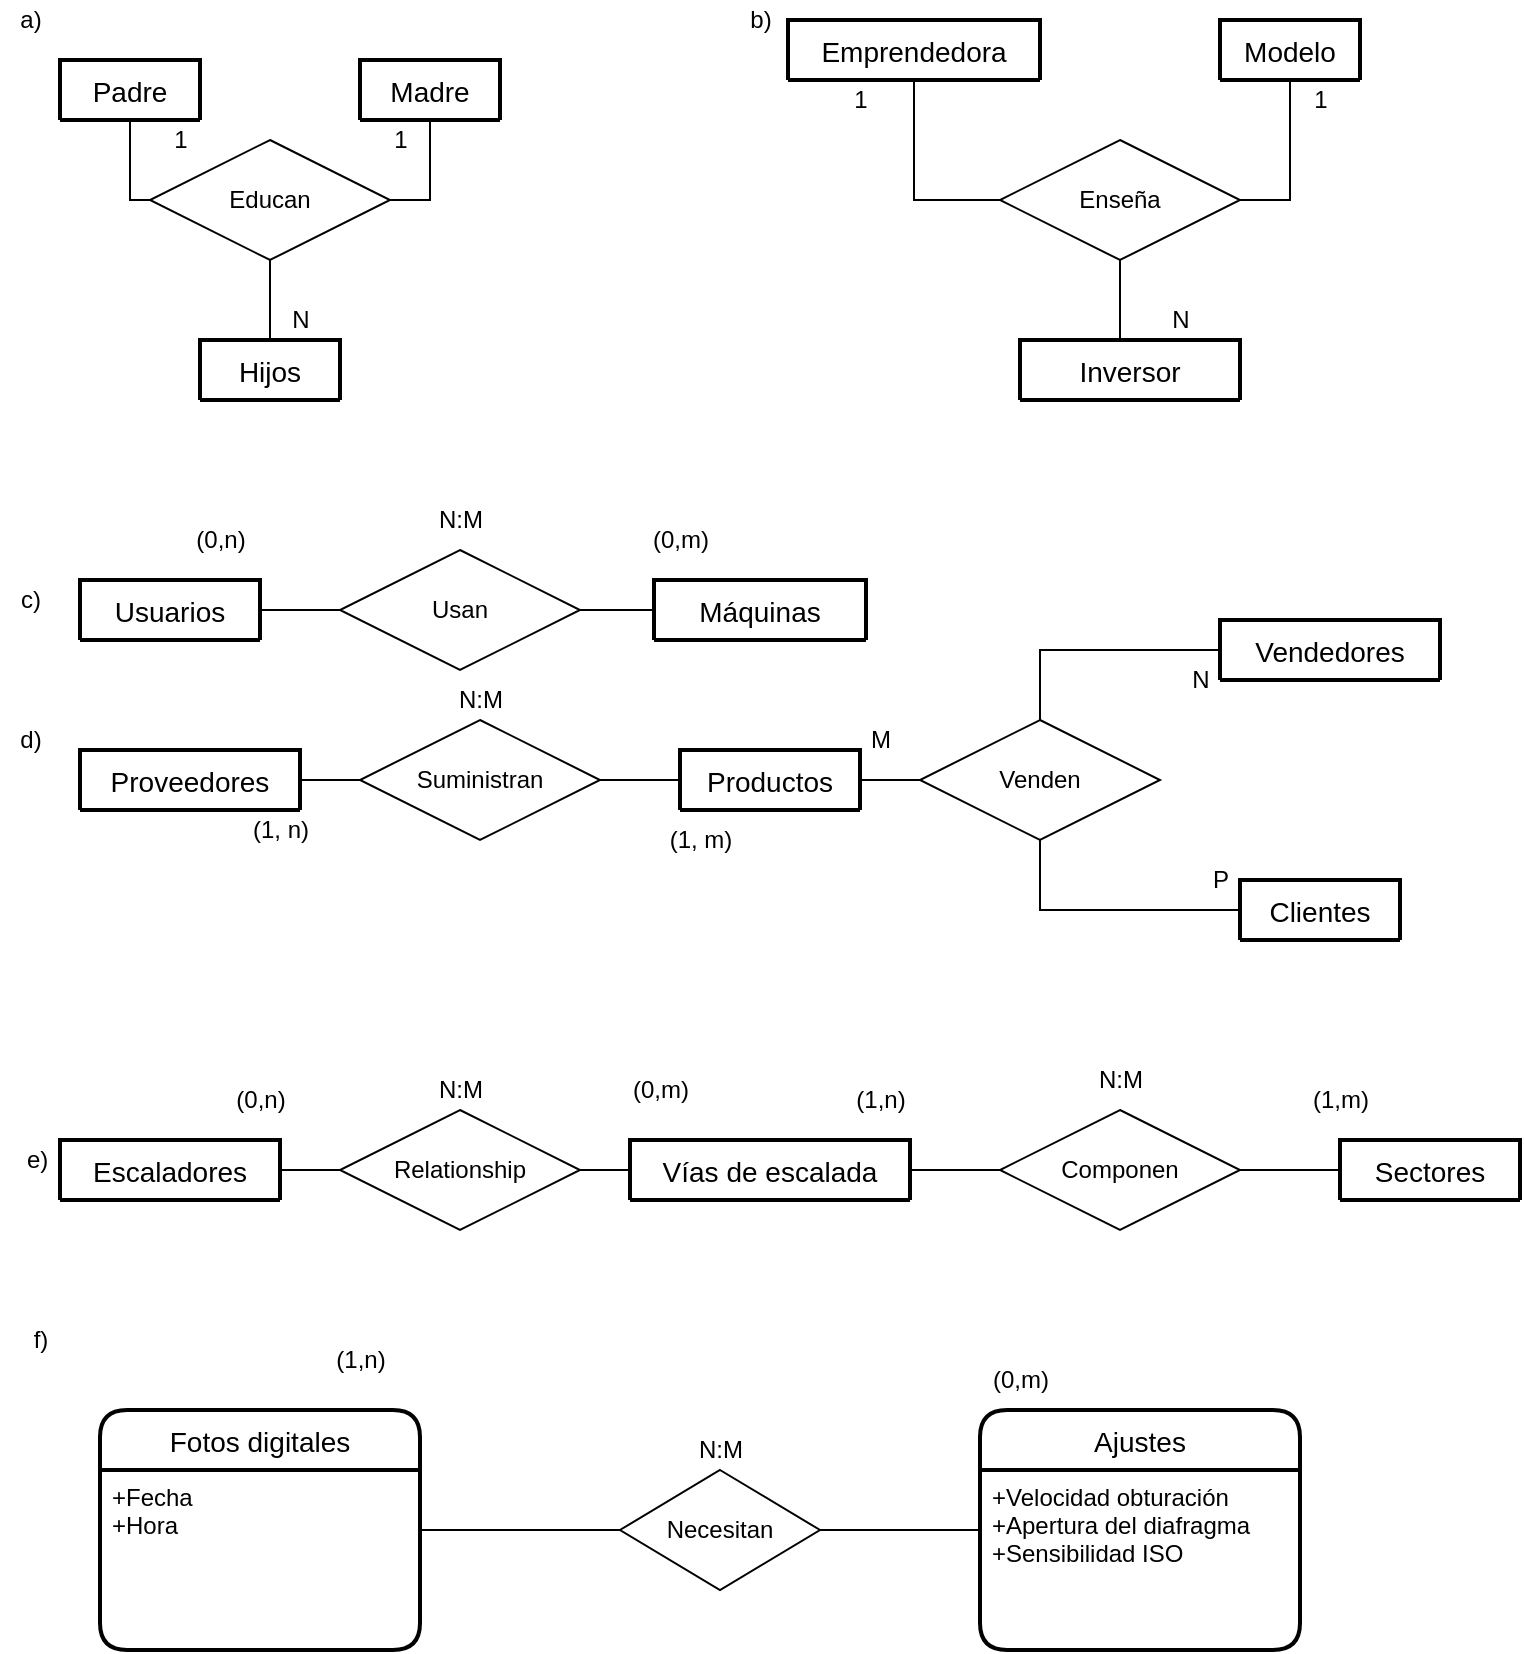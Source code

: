 <mxfile>
    <diagram id="UMKm5e0-yY9ceOKCjMhp" name="Page-1">
        <mxGraphModel dx="882" dy="830" grid="1" gridSize="10" guides="1" tooltips="1" connect="1" arrows="1" fold="1" page="1" pageScale="1" pageWidth="827" pageHeight="1169" math="0" shadow="0">
            <root>
                <mxCell id="0"/>
                <mxCell id="1" parent="0"/>
                <mxCell id="11" style="edgeStyle=orthogonalEdgeStyle;rounded=0;orthogonalLoop=1;jettySize=auto;html=1;exitX=0.5;exitY=1;exitDx=0;exitDy=0;entryX=0;entryY=0.5;entryDx=0;entryDy=0;endArrow=none;endFill=0;" parent="1" source="2" target="10" edge="1">
                    <mxGeometry relative="1" as="geometry">
                        <Array as="points">
                            <mxPoint x="85" y="130"/>
                        </Array>
                    </mxGeometry>
                </mxCell>
                <mxCell id="2" value="Padre" style="swimlane;childLayout=stackLayout;horizontal=1;startSize=30;horizontalStack=0;rounded=1;fontSize=14;fontStyle=0;strokeWidth=2;resizeParent=0;resizeLast=1;shadow=0;dashed=0;align=center;" parent="1" vertex="1" collapsed="1">
                    <mxGeometry x="50" y="60" width="70" height="30" as="geometry">
                        <mxRectangle x="310" y="260" width="160" height="120" as="alternateBounds"/>
                    </mxGeometry>
                </mxCell>
                <mxCell id="3" value="+Attribute1&#10;+Attribute2&#10;+Attribute3" style="align=left;strokeColor=none;fillColor=none;spacingLeft=4;fontSize=12;verticalAlign=top;resizable=0;rotatable=0;part=1;" parent="2" vertex="1">
                    <mxGeometry y="30" width="70" as="geometry"/>
                </mxCell>
                <mxCell id="4" value="a)" style="text;html=1;align=center;verticalAlign=middle;resizable=0;points=[];autosize=1;strokeColor=none;" parent="1" vertex="1">
                    <mxGeometry x="20" y="30" width="30" height="20" as="geometry"/>
                </mxCell>
                <mxCell id="12" style="edgeStyle=orthogonalEdgeStyle;rounded=0;orthogonalLoop=1;jettySize=auto;html=1;exitX=0.5;exitY=1;exitDx=0;exitDy=0;entryX=1;entryY=0.5;entryDx=0;entryDy=0;endArrow=none;endFill=0;" parent="1" source="5" target="10" edge="1">
                    <mxGeometry relative="1" as="geometry"/>
                </mxCell>
                <mxCell id="5" value="Madre" style="swimlane;childLayout=stackLayout;horizontal=1;startSize=30;horizontalStack=0;rounded=1;fontSize=14;fontStyle=0;strokeWidth=2;resizeParent=0;resizeLast=1;shadow=0;dashed=0;align=center;" parent="1" vertex="1" collapsed="1">
                    <mxGeometry x="200" y="60" width="70" height="30" as="geometry">
                        <mxRectangle x="310" y="260" width="160" height="120" as="alternateBounds"/>
                    </mxGeometry>
                </mxCell>
                <mxCell id="6" value="+Attribute1&#10;+Attribute2&#10;+Attribute3" style="align=left;strokeColor=none;fillColor=none;spacingLeft=4;fontSize=12;verticalAlign=top;resizable=0;rotatable=0;part=1;" parent="5" vertex="1">
                    <mxGeometry y="30" width="70" as="geometry"/>
                </mxCell>
                <mxCell id="8" value="Hijos" style="swimlane;childLayout=stackLayout;horizontal=1;startSize=30;horizontalStack=0;rounded=1;fontSize=14;fontStyle=0;strokeWidth=2;resizeParent=0;resizeLast=1;shadow=0;dashed=0;align=center;" parent="1" vertex="1" collapsed="1">
                    <mxGeometry x="120" y="200" width="70" height="30" as="geometry">
                        <mxRectangle x="310" y="260" width="160" height="120" as="alternateBounds"/>
                    </mxGeometry>
                </mxCell>
                <mxCell id="9" value="+Attribute1&#10;+Attribute2&#10;+Attribute3" style="align=left;strokeColor=none;fillColor=none;spacingLeft=4;fontSize=12;verticalAlign=top;resizable=0;rotatable=0;part=1;" parent="8" vertex="1">
                    <mxGeometry y="30" width="70" as="geometry"/>
                </mxCell>
                <mxCell id="13" style="edgeStyle=orthogonalEdgeStyle;rounded=0;orthogonalLoop=1;jettySize=auto;html=1;exitX=0.5;exitY=1;exitDx=0;exitDy=0;entryX=0.5;entryY=0;entryDx=0;entryDy=0;endArrow=none;endFill=0;" parent="1" source="10" target="8" edge="1">
                    <mxGeometry relative="1" as="geometry"/>
                </mxCell>
                <mxCell id="10" value="Educan" style="shape=rhombus;perimeter=rhombusPerimeter;whiteSpace=wrap;html=1;align=center;" parent="1" vertex="1">
                    <mxGeometry x="95" y="100" width="120" height="60" as="geometry"/>
                </mxCell>
                <mxCell id="14" value="1" style="text;html=1;align=center;verticalAlign=middle;resizable=0;points=[];autosize=1;strokeColor=none;" parent="1" vertex="1">
                    <mxGeometry x="100" y="90" width="20" height="20" as="geometry"/>
                </mxCell>
                <mxCell id="15" value="1" style="text;html=1;align=center;verticalAlign=middle;resizable=0;points=[];autosize=1;strokeColor=none;" parent="1" vertex="1">
                    <mxGeometry x="210" y="90" width="20" height="20" as="geometry"/>
                </mxCell>
                <mxCell id="16" value="N" style="text;html=1;align=center;verticalAlign=middle;resizable=0;points=[];autosize=1;strokeColor=none;" parent="1" vertex="1">
                    <mxGeometry x="160" y="180" width="20" height="20" as="geometry"/>
                </mxCell>
                <mxCell id="17" value="b)" style="text;html=1;align=center;verticalAlign=middle;resizable=0;points=[];autosize=1;strokeColor=none;" parent="1" vertex="1">
                    <mxGeometry x="385" y="30" width="30" height="20" as="geometry"/>
                </mxCell>
                <mxCell id="26" style="edgeStyle=orthogonalEdgeStyle;rounded=0;orthogonalLoop=1;jettySize=auto;html=1;exitX=0.5;exitY=1;exitDx=0;exitDy=0;entryX=0;entryY=0.5;entryDx=0;entryDy=0;endArrow=none;endFill=0;" parent="1" source="19" target="25" edge="1">
                    <mxGeometry relative="1" as="geometry"/>
                </mxCell>
                <mxCell id="19" value="Emprendedora" style="swimlane;childLayout=stackLayout;horizontal=1;startSize=30;horizontalStack=0;rounded=1;fontSize=14;fontStyle=0;strokeWidth=2;resizeParent=0;resizeLast=1;shadow=0;dashed=0;align=center;" parent="1" vertex="1" collapsed="1">
                    <mxGeometry x="414" y="40" width="126" height="30" as="geometry">
                        <mxRectangle x="414" y="40" width="160" height="120" as="alternateBounds"/>
                    </mxGeometry>
                </mxCell>
                <mxCell id="20" value="+Attribute1&#10;+Attribute2&#10;+Attribute3" style="align=left;strokeColor=none;fillColor=none;spacingLeft=4;fontSize=12;verticalAlign=top;resizable=0;rotatable=0;part=1;" parent="19" vertex="1">
                    <mxGeometry y="30" width="126" as="geometry"/>
                </mxCell>
                <mxCell id="27" style="edgeStyle=orthogonalEdgeStyle;rounded=0;orthogonalLoop=1;jettySize=auto;html=1;exitX=0.5;exitY=1;exitDx=0;exitDy=0;entryX=1;entryY=0.5;entryDx=0;entryDy=0;endArrow=none;endFill=0;" parent="1" source="21" target="25" edge="1">
                    <mxGeometry relative="1" as="geometry"/>
                </mxCell>
                <mxCell id="21" value="Modelo" style="swimlane;childLayout=stackLayout;horizontal=1;startSize=30;horizontalStack=0;rounded=1;fontSize=14;fontStyle=0;strokeWidth=2;resizeParent=0;resizeLast=1;shadow=0;dashed=0;align=center;" parent="1" vertex="1" collapsed="1">
                    <mxGeometry x="630" y="40" width="70" height="30" as="geometry">
                        <mxRectangle x="310" y="260" width="160" height="120" as="alternateBounds"/>
                    </mxGeometry>
                </mxCell>
                <mxCell id="22" value="+Attribute1&#10;+Attribute2&#10;+Attribute3" style="align=left;strokeColor=none;fillColor=none;spacingLeft=4;fontSize=12;verticalAlign=top;resizable=0;rotatable=0;part=1;" parent="21" vertex="1">
                    <mxGeometry y="30" width="70" as="geometry"/>
                </mxCell>
                <mxCell id="23" value="Inversor" style="swimlane;childLayout=stackLayout;horizontal=1;startSize=30;horizontalStack=0;rounded=1;fontSize=14;fontStyle=0;strokeWidth=2;resizeParent=0;resizeLast=1;shadow=0;dashed=0;align=center;" parent="1" vertex="1" collapsed="1">
                    <mxGeometry x="530" y="200" width="110" height="30" as="geometry">
                        <mxRectangle x="490" y="150" width="160" height="120" as="alternateBounds"/>
                    </mxGeometry>
                </mxCell>
                <mxCell id="24" value="+Attribute1&#10;+Attribute2&#10;+Attribute3" style="align=left;strokeColor=none;fillColor=none;spacingLeft=4;fontSize=12;verticalAlign=top;resizable=0;rotatable=0;part=1;" parent="23" vertex="1">
                    <mxGeometry y="30" width="110" as="geometry"/>
                </mxCell>
                <mxCell id="28" style="edgeStyle=orthogonalEdgeStyle;rounded=0;orthogonalLoop=1;jettySize=auto;html=1;exitX=0.5;exitY=1;exitDx=0;exitDy=0;entryX=0.5;entryY=0;entryDx=0;entryDy=0;endArrow=none;endFill=0;" parent="1" source="25" target="23" edge="1">
                    <mxGeometry relative="1" as="geometry">
                        <Array as="points">
                            <mxPoint x="580" y="200"/>
                        </Array>
                    </mxGeometry>
                </mxCell>
                <mxCell id="25" value="Enseña" style="shape=rhombus;perimeter=rhombusPerimeter;whiteSpace=wrap;html=1;align=center;" parent="1" vertex="1">
                    <mxGeometry x="520" y="100" width="120" height="60" as="geometry"/>
                </mxCell>
                <mxCell id="29" value="1" style="text;html=1;align=center;verticalAlign=middle;resizable=0;points=[];autosize=1;strokeColor=none;" parent="1" vertex="1">
                    <mxGeometry x="440" y="70" width="20" height="20" as="geometry"/>
                </mxCell>
                <mxCell id="30" value="1" style="text;html=1;align=center;verticalAlign=middle;resizable=0;points=[];autosize=1;strokeColor=none;" parent="1" vertex="1">
                    <mxGeometry x="670" y="70" width="20" height="20" as="geometry"/>
                </mxCell>
                <mxCell id="31" value="N" style="text;html=1;align=center;verticalAlign=middle;resizable=0;points=[];autosize=1;strokeColor=none;" parent="1" vertex="1">
                    <mxGeometry x="600" y="180" width="20" height="20" as="geometry"/>
                </mxCell>
                <mxCell id="32" value="c)" style="text;html=1;align=center;verticalAlign=middle;resizable=0;points=[];autosize=1;strokeColor=none;" parent="1" vertex="1">
                    <mxGeometry x="20" y="320" width="30" height="20" as="geometry"/>
                </mxCell>
                <mxCell id="33" value="Usuarios" style="swimlane;childLayout=stackLayout;horizontal=1;startSize=30;horizontalStack=0;rounded=1;fontSize=14;fontStyle=0;strokeWidth=2;resizeParent=0;resizeLast=1;shadow=0;dashed=0;align=center;" parent="1" vertex="1" collapsed="1">
                    <mxGeometry x="60" y="320" width="90" height="30" as="geometry">
                        <mxRectangle x="60" y="320" width="160" height="120" as="alternateBounds"/>
                    </mxGeometry>
                </mxCell>
                <mxCell id="34" value="+Attribute1&#10;+Attribute2&#10;+Attribute3" style="align=left;strokeColor=none;fillColor=none;spacingLeft=4;fontSize=12;verticalAlign=top;resizable=0;rotatable=0;part=1;" parent="33" vertex="1">
                    <mxGeometry y="30" width="90" as="geometry"/>
                </mxCell>
                <mxCell id="39" style="edgeStyle=orthogonalEdgeStyle;rounded=0;orthogonalLoop=1;jettySize=auto;html=1;exitX=0;exitY=0.5;exitDx=0;exitDy=0;entryX=1;entryY=0.5;entryDx=0;entryDy=0;endArrow=none;endFill=0;" parent="1" source="35" target="33" edge="1">
                    <mxGeometry relative="1" as="geometry"/>
                </mxCell>
                <mxCell id="40" style="edgeStyle=orthogonalEdgeStyle;rounded=0;orthogonalLoop=1;jettySize=auto;html=1;exitX=1;exitY=0.5;exitDx=0;exitDy=0;entryX=0;entryY=0.5;entryDx=0;entryDy=0;endArrow=none;endFill=0;" parent="1" source="35" target="37" edge="1">
                    <mxGeometry relative="1" as="geometry"/>
                </mxCell>
                <mxCell id="35" value="Usan" style="shape=rhombus;perimeter=rhombusPerimeter;whiteSpace=wrap;html=1;align=center;" parent="1" vertex="1">
                    <mxGeometry x="190" y="305" width="120" height="60" as="geometry"/>
                </mxCell>
                <mxCell id="37" value="Máquinas" style="swimlane;childLayout=stackLayout;horizontal=1;startSize=30;horizontalStack=0;rounded=1;fontSize=14;fontStyle=0;strokeWidth=2;resizeParent=0;resizeLast=1;shadow=0;dashed=0;align=center;" parent="1" vertex="1" collapsed="1">
                    <mxGeometry x="347" y="320" width="106" height="30" as="geometry">
                        <mxRectangle x="310" y="260" width="160" height="120" as="alternateBounds"/>
                    </mxGeometry>
                </mxCell>
                <mxCell id="38" value="+Attribute1&#10;+Attribute2&#10;+Attribute3" style="align=left;strokeColor=none;fillColor=none;spacingLeft=4;fontSize=12;verticalAlign=top;resizable=0;rotatable=0;part=1;" parent="37" vertex="1">
                    <mxGeometry y="30" width="106" as="geometry"/>
                </mxCell>
                <mxCell id="41" value="(0,n)" style="text;html=1;align=center;verticalAlign=middle;resizable=0;points=[];autosize=1;strokeColor=none;" parent="1" vertex="1">
                    <mxGeometry x="110" y="290" width="40" height="20" as="geometry"/>
                </mxCell>
                <mxCell id="42" value="(0,m)" style="text;html=1;align=center;verticalAlign=middle;resizable=0;points=[];autosize=1;strokeColor=none;" parent="1" vertex="1">
                    <mxGeometry x="340" y="290" width="40" height="20" as="geometry"/>
                </mxCell>
                <mxCell id="43" value="N:M" style="text;html=1;align=center;verticalAlign=middle;resizable=0;points=[];autosize=1;strokeColor=none;" parent="1" vertex="1">
                    <mxGeometry x="230" y="280" width="40" height="20" as="geometry"/>
                </mxCell>
                <mxCell id="44" value="d)" style="text;html=1;align=center;verticalAlign=middle;resizable=0;points=[];autosize=1;strokeColor=none;" parent="1" vertex="1">
                    <mxGeometry x="20" y="390" width="30" height="20" as="geometry"/>
                </mxCell>
                <mxCell id="47" style="edgeStyle=orthogonalEdgeStyle;rounded=0;orthogonalLoop=1;jettySize=auto;html=1;endArrow=none;endFill=0;entryX=0;entryY=0.5;entryDx=0;entryDy=0;" parent="1" source="45" target="48" edge="1">
                    <mxGeometry relative="1" as="geometry">
                        <mxPoint x="210" y="420" as="targetPoint"/>
                    </mxGeometry>
                </mxCell>
                <mxCell id="45" value="Proveedores" style="swimlane;childLayout=stackLayout;horizontal=1;startSize=30;horizontalStack=0;rounded=1;fontSize=14;fontStyle=0;strokeWidth=2;resizeParent=0;resizeLast=1;shadow=0;dashed=0;align=center;" parent="1" vertex="1" collapsed="1">
                    <mxGeometry x="60" y="405" width="110" height="30" as="geometry">
                        <mxRectangle x="60" y="390" width="160" height="120" as="alternateBounds"/>
                    </mxGeometry>
                </mxCell>
                <mxCell id="46" value="+Attribute1&#10;+Attribute2&#10;+Attribute3" style="align=left;strokeColor=none;fillColor=none;spacingLeft=4;fontSize=12;verticalAlign=top;resizable=0;rotatable=0;part=1;" parent="45" vertex="1">
                    <mxGeometry y="30" width="110" as="geometry"/>
                </mxCell>
                <mxCell id="49" style="edgeStyle=orthogonalEdgeStyle;rounded=0;orthogonalLoop=1;jettySize=auto;html=1;exitX=1;exitY=0.5;exitDx=0;exitDy=0;endArrow=none;endFill=0;" parent="1" source="48" target="50" edge="1">
                    <mxGeometry relative="1" as="geometry">
                        <mxPoint x="370" y="420" as="targetPoint"/>
                    </mxGeometry>
                </mxCell>
                <mxCell id="48" value="Suministran" style="shape=rhombus;perimeter=rhombusPerimeter;whiteSpace=wrap;html=1;align=center;" parent="1" vertex="1">
                    <mxGeometry x="200" y="390" width="120" height="60" as="geometry"/>
                </mxCell>
                <mxCell id="50" value="Productos" style="swimlane;childLayout=stackLayout;horizontal=1;startSize=30;horizontalStack=0;rounded=1;fontSize=14;fontStyle=0;strokeWidth=2;resizeParent=0;resizeLast=1;shadow=0;dashed=0;align=center;" parent="1" vertex="1" collapsed="1">
                    <mxGeometry x="360" y="405" width="90" height="30" as="geometry">
                        <mxRectangle x="290" y="360" width="160" height="120" as="alternateBounds"/>
                    </mxGeometry>
                </mxCell>
                <mxCell id="51" value="+Attribute1&#10;+Attribute2&#10;+Attribute3" style="align=left;strokeColor=none;fillColor=none;spacingLeft=4;fontSize=12;verticalAlign=top;resizable=0;rotatable=0;part=1;" parent="50" vertex="1">
                    <mxGeometry y="30" width="90" as="geometry"/>
                </mxCell>
                <mxCell id="52" value="Vendedores" style="swimlane;childLayout=stackLayout;horizontal=1;startSize=30;horizontalStack=0;rounded=1;fontSize=14;fontStyle=0;strokeWidth=2;resizeParent=0;resizeLast=1;shadow=0;dashed=0;align=center;" parent="1" vertex="1" collapsed="1">
                    <mxGeometry x="630" y="340" width="110" height="30" as="geometry">
                        <mxRectangle x="490" y="340" width="160" height="120" as="alternateBounds"/>
                    </mxGeometry>
                </mxCell>
                <mxCell id="53" value="+Attribute1&#10;+Attribute2&#10;+Attribute3" style="align=left;strokeColor=none;fillColor=none;spacingLeft=4;fontSize=12;verticalAlign=top;resizable=0;rotatable=0;part=1;" parent="52" vertex="1">
                    <mxGeometry y="30" width="110" as="geometry"/>
                </mxCell>
                <mxCell id="57" style="edgeStyle=orthogonalEdgeStyle;rounded=0;orthogonalLoop=1;jettySize=auto;html=1;exitX=0.5;exitY=0;exitDx=0;exitDy=0;entryX=0;entryY=0.5;entryDx=0;entryDy=0;endArrow=none;endFill=0;" parent="1" source="54" target="52" edge="1">
                    <mxGeometry relative="1" as="geometry"/>
                </mxCell>
                <mxCell id="59" style="edgeStyle=orthogonalEdgeStyle;rounded=0;orthogonalLoop=1;jettySize=auto;html=1;exitX=0;exitY=0.5;exitDx=0;exitDy=0;entryX=1;entryY=0.5;entryDx=0;entryDy=0;endArrow=none;endFill=0;" parent="1" source="54" target="50" edge="1">
                    <mxGeometry relative="1" as="geometry"/>
                </mxCell>
                <mxCell id="54" value="Venden" style="shape=rhombus;perimeter=rhombusPerimeter;whiteSpace=wrap;html=1;align=center;" parent="1" vertex="1">
                    <mxGeometry x="480" y="390" width="120" height="60" as="geometry"/>
                </mxCell>
                <mxCell id="58" style="edgeStyle=orthogonalEdgeStyle;rounded=0;orthogonalLoop=1;jettySize=auto;html=1;exitX=0;exitY=0.5;exitDx=0;exitDy=0;entryX=0.5;entryY=1;entryDx=0;entryDy=0;endArrow=none;endFill=0;" parent="1" source="55" target="54" edge="1">
                    <mxGeometry relative="1" as="geometry"/>
                </mxCell>
                <mxCell id="55" value="Clientes" style="swimlane;childLayout=stackLayout;horizontal=1;startSize=30;horizontalStack=0;rounded=1;fontSize=14;fontStyle=0;strokeWidth=2;resizeParent=0;resizeLast=1;shadow=0;dashed=0;align=center;" parent="1" vertex="1" collapsed="1">
                    <mxGeometry x="640" y="470" width="80" height="30" as="geometry">
                        <mxRectangle x="620" y="435" width="160" height="120" as="alternateBounds"/>
                    </mxGeometry>
                </mxCell>
                <mxCell id="56" value="+Attribute1&#10;+Attribute2&#10;+Attribute3" style="align=left;strokeColor=none;fillColor=none;spacingLeft=4;fontSize=12;verticalAlign=top;resizable=0;rotatable=0;part=1;" parent="55" vertex="1">
                    <mxGeometry y="30" width="80" as="geometry"/>
                </mxCell>
                <mxCell id="60" value="(1, n)" style="text;html=1;align=center;verticalAlign=middle;resizable=0;points=[];autosize=1;strokeColor=none;" parent="1" vertex="1">
                    <mxGeometry x="140" y="435" width="40" height="20" as="geometry"/>
                </mxCell>
                <mxCell id="61" value="(1, m)" style="text;html=1;align=center;verticalAlign=middle;resizable=0;points=[];autosize=1;strokeColor=none;" parent="1" vertex="1">
                    <mxGeometry x="345" y="440" width="50" height="20" as="geometry"/>
                </mxCell>
                <mxCell id="62" value="N:M" style="text;html=1;align=center;verticalAlign=middle;resizable=0;points=[];autosize=1;strokeColor=none;" parent="1" vertex="1">
                    <mxGeometry x="240" y="370" width="40" height="20" as="geometry"/>
                </mxCell>
                <mxCell id="64" value="N" style="text;html=1;align=center;verticalAlign=middle;resizable=0;points=[];autosize=1;strokeColor=none;" parent="1" vertex="1">
                    <mxGeometry x="610" y="360" width="20" height="20" as="geometry"/>
                </mxCell>
                <mxCell id="65" value="M" style="text;html=1;align=center;verticalAlign=middle;resizable=0;points=[];autosize=1;strokeColor=none;" parent="1" vertex="1">
                    <mxGeometry x="445" y="390" width="30" height="20" as="geometry"/>
                </mxCell>
                <mxCell id="66" value="P" style="text;html=1;align=center;verticalAlign=middle;resizable=0;points=[];autosize=1;strokeColor=none;" parent="1" vertex="1">
                    <mxGeometry x="620" y="460" width="20" height="20" as="geometry"/>
                </mxCell>
                <mxCell id="67" value="e)&amp;nbsp;" style="text;html=1;align=center;verticalAlign=middle;resizable=0;points=[];autosize=1;strokeColor=none;" parent="1" vertex="1">
                    <mxGeometry x="25" y="600" width="30" height="20" as="geometry"/>
                </mxCell>
                <mxCell id="76" value="" style="edgeStyle=orthogonalEdgeStyle;rounded=0;orthogonalLoop=1;jettySize=auto;html=1;endArrow=none;endFill=0;" parent="1" source="68" target="70" edge="1">
                    <mxGeometry relative="1" as="geometry"/>
                </mxCell>
                <mxCell id="78" style="edgeStyle=orthogonalEdgeStyle;rounded=0;orthogonalLoop=1;jettySize=auto;html=1;exitX=0;exitY=0.5;exitDx=0;exitDy=0;entryX=1;entryY=0.5;entryDx=0;entryDy=0;endArrow=none;endFill=0;" parent="1" source="68" target="77" edge="1">
                    <mxGeometry relative="1" as="geometry"/>
                </mxCell>
                <mxCell id="68" value="Vías de escalada" style="swimlane;childLayout=stackLayout;horizontal=1;startSize=30;horizontalStack=0;rounded=1;fontSize=14;fontStyle=0;strokeWidth=2;resizeParent=0;resizeLast=1;shadow=0;dashed=0;align=center;" parent="1" vertex="1" collapsed="1">
                    <mxGeometry x="335" y="600" width="140" height="30" as="geometry">
                        <mxRectangle x="80" y="600" width="160" height="120" as="alternateBounds"/>
                    </mxGeometry>
                </mxCell>
                <mxCell id="69" value="+Attribute1&#10;+Attribute2&#10;+Attribute3" style="align=left;strokeColor=none;fillColor=none;spacingLeft=4;fontSize=12;verticalAlign=top;resizable=0;rotatable=0;part=1;" parent="68" vertex="1">
                    <mxGeometry y="30" width="140" as="geometry"/>
                </mxCell>
                <mxCell id="70" value="Componen" style="shape=rhombus;perimeter=rhombusPerimeter;whiteSpace=wrap;html=1;align=center;" parent="1" vertex="1">
                    <mxGeometry x="520" y="585" width="120" height="60" as="geometry"/>
                </mxCell>
                <mxCell id="75" value="" style="edgeStyle=orthogonalEdgeStyle;rounded=0;orthogonalLoop=1;jettySize=auto;html=1;endArrow=none;endFill=0;" parent="1" source="73" target="70" edge="1">
                    <mxGeometry relative="1" as="geometry"/>
                </mxCell>
                <mxCell id="73" value="Sectores" style="swimlane;childLayout=stackLayout;horizontal=1;startSize=30;horizontalStack=0;rounded=1;fontSize=14;fontStyle=0;strokeWidth=2;resizeParent=0;resizeLast=1;shadow=0;dashed=0;align=center;" parent="1" vertex="1" collapsed="1">
                    <mxGeometry x="690" y="600" width="90" height="30" as="geometry">
                        <mxRectangle x="430" y="555" width="160" height="120" as="alternateBounds"/>
                    </mxGeometry>
                </mxCell>
                <mxCell id="74" value="+Attribute1&#10;+Attribute2&#10;+Attribute3" style="align=left;strokeColor=none;fillColor=none;spacingLeft=4;fontSize=12;verticalAlign=top;resizable=0;rotatable=0;part=1;" parent="73" vertex="1">
                    <mxGeometry y="30" width="90" as="geometry"/>
                </mxCell>
                <mxCell id="81" style="edgeStyle=orthogonalEdgeStyle;rounded=0;orthogonalLoop=1;jettySize=auto;html=1;exitX=0;exitY=0.5;exitDx=0;exitDy=0;entryX=1;entryY=0.5;entryDx=0;entryDy=0;endArrow=none;endFill=0;" parent="1" source="77" target="79" edge="1">
                    <mxGeometry relative="1" as="geometry"/>
                </mxCell>
                <mxCell id="77" value="Relationship" style="shape=rhombus;perimeter=rhombusPerimeter;whiteSpace=wrap;html=1;align=center;" parent="1" vertex="1">
                    <mxGeometry x="190" y="585" width="120" height="60" as="geometry"/>
                </mxCell>
                <mxCell id="79" value="Escaladores" style="swimlane;childLayout=stackLayout;horizontal=1;startSize=30;horizontalStack=0;rounded=1;fontSize=14;fontStyle=0;strokeWidth=2;resizeParent=0;resizeLast=1;shadow=0;dashed=0;align=center;" parent="1" vertex="1" collapsed="1">
                    <mxGeometry x="50" y="600" width="110" height="30" as="geometry">
                        <mxRectangle x="50" y="600" width="160" height="120" as="alternateBounds"/>
                    </mxGeometry>
                </mxCell>
                <mxCell id="80" value="+Attribute1&#10;+Attribute2&#10;+Attribute3" style="align=left;strokeColor=none;fillColor=none;spacingLeft=4;fontSize=12;verticalAlign=top;resizable=0;rotatable=0;part=1;" parent="79" vertex="1">
                    <mxGeometry y="30" width="110" as="geometry"/>
                </mxCell>
                <mxCell id="82" value="(0,m)" style="text;html=1;align=center;verticalAlign=middle;resizable=0;points=[];autosize=1;strokeColor=none;" parent="1" vertex="1">
                    <mxGeometry x="330" y="565" width="40" height="20" as="geometry"/>
                </mxCell>
                <mxCell id="83" value="(0,n)" style="text;html=1;align=center;verticalAlign=middle;resizable=0;points=[];autosize=1;strokeColor=none;" parent="1" vertex="1">
                    <mxGeometry x="130" y="570" width="40" height="20" as="geometry"/>
                </mxCell>
                <mxCell id="84" value="N:M" style="text;html=1;align=center;verticalAlign=middle;resizable=0;points=[];autosize=1;strokeColor=none;" parent="1" vertex="1">
                    <mxGeometry x="230" y="565" width="40" height="20" as="geometry"/>
                </mxCell>
                <mxCell id="85" value="(1,n)" style="text;html=1;align=center;verticalAlign=middle;resizable=0;points=[];autosize=1;strokeColor=none;" parent="1" vertex="1">
                    <mxGeometry x="440" y="570" width="40" height="20" as="geometry"/>
                </mxCell>
                <mxCell id="86" value="(1,m)" style="text;html=1;align=center;verticalAlign=middle;resizable=0;points=[];autosize=1;strokeColor=none;" parent="1" vertex="1">
                    <mxGeometry x="670" y="570" width="40" height="20" as="geometry"/>
                </mxCell>
                <mxCell id="87" value="N:M" style="text;html=1;align=center;verticalAlign=middle;resizable=0;points=[];autosize=1;strokeColor=none;" parent="1" vertex="1">
                    <mxGeometry x="560" y="560" width="40" height="20" as="geometry"/>
                </mxCell>
                <mxCell id="88" value="f)" style="text;html=1;align=center;verticalAlign=middle;resizable=0;points=[];autosize=1;strokeColor=none;" parent="1" vertex="1">
                    <mxGeometry x="30" y="690" width="20" height="20" as="geometry"/>
                </mxCell>
                <mxCell id="91" style="edgeStyle=orthogonalEdgeStyle;rounded=0;orthogonalLoop=1;jettySize=auto;html=1;exitX=1;exitY=0.5;exitDx=0;exitDy=0;endArrow=none;endFill=0;" parent="1" source="89" target="92" edge="1">
                    <mxGeometry relative="1" as="geometry">
                        <mxPoint x="250" y="750" as="targetPoint"/>
                    </mxGeometry>
                </mxCell>
                <mxCell id="89" value="Fotos digitales" style="swimlane;childLayout=stackLayout;horizontal=1;startSize=30;horizontalStack=0;rounded=1;fontSize=14;fontStyle=0;strokeWidth=2;resizeParent=0;resizeLast=1;shadow=0;dashed=0;align=center;" parent="1" vertex="1">
                    <mxGeometry x="70" y="735" width="160" height="120" as="geometry">
                        <mxRectangle x="70" y="735" width="120" height="30" as="alternateBounds"/>
                    </mxGeometry>
                </mxCell>
                <mxCell id="90" value="+Fecha&#10;+Hora" style="align=left;strokeColor=none;fillColor=none;spacingLeft=4;fontSize=12;verticalAlign=top;resizable=0;rotatable=0;part=1;" parent="89" vertex="1">
                    <mxGeometry y="30" width="160" height="90" as="geometry"/>
                </mxCell>
                <mxCell id="93" style="edgeStyle=orthogonalEdgeStyle;rounded=0;orthogonalLoop=1;jettySize=auto;html=1;exitX=1;exitY=0.5;exitDx=0;exitDy=0;endArrow=none;endFill=0;entryX=0;entryY=0.5;entryDx=0;entryDy=0;" parent="1" source="92" target="94" edge="1">
                    <mxGeometry relative="1" as="geometry">
                        <mxPoint x="400" y="750" as="targetPoint"/>
                    </mxGeometry>
                </mxCell>
                <mxCell id="92" value="Necesitan" style="shape=rhombus;perimeter=rhombusPerimeter;whiteSpace=wrap;html=1;align=center;" parent="1" vertex="1">
                    <mxGeometry x="330" y="765" width="100" height="60" as="geometry"/>
                </mxCell>
                <mxCell id="94" value="Ajustes" style="swimlane;childLayout=stackLayout;horizontal=1;startSize=30;horizontalStack=0;rounded=1;fontSize=14;fontStyle=0;strokeWidth=2;resizeParent=0;resizeLast=1;shadow=0;dashed=0;align=center;" parent="1" vertex="1">
                    <mxGeometry x="510" y="735" width="160" height="120" as="geometry">
                        <mxRectangle x="415" y="735" width="80" height="30" as="alternateBounds"/>
                    </mxGeometry>
                </mxCell>
                <mxCell id="95" value="+Velocidad obturación&#10;+Apertura del diafragma&#10;+Sensibilidad ISO" style="align=left;strokeColor=none;fillColor=none;spacingLeft=4;fontSize=12;verticalAlign=top;resizable=0;rotatable=0;part=1;" parent="94" vertex="1">
                    <mxGeometry y="30" width="160" height="90" as="geometry"/>
                </mxCell>
                <mxCell id="97" value="(1,n)" style="text;html=1;align=center;verticalAlign=middle;resizable=0;points=[];autosize=1;strokeColor=none;" parent="1" vertex="1">
                    <mxGeometry x="180" y="700" width="40" height="20" as="geometry"/>
                </mxCell>
                <mxCell id="98" value="(0,m)" style="text;html=1;align=center;verticalAlign=middle;resizable=0;points=[];autosize=1;strokeColor=none;" parent="1" vertex="1">
                    <mxGeometry x="510" y="710" width="40" height="20" as="geometry"/>
                </mxCell>
                <mxCell id="99" value="N:M" style="text;html=1;align=center;verticalAlign=middle;resizable=0;points=[];autosize=1;strokeColor=none;" parent="1" vertex="1">
                    <mxGeometry x="360" y="745" width="40" height="20" as="geometry"/>
                </mxCell>
            </root>
        </mxGraphModel>
    </diagram>
</mxfile>